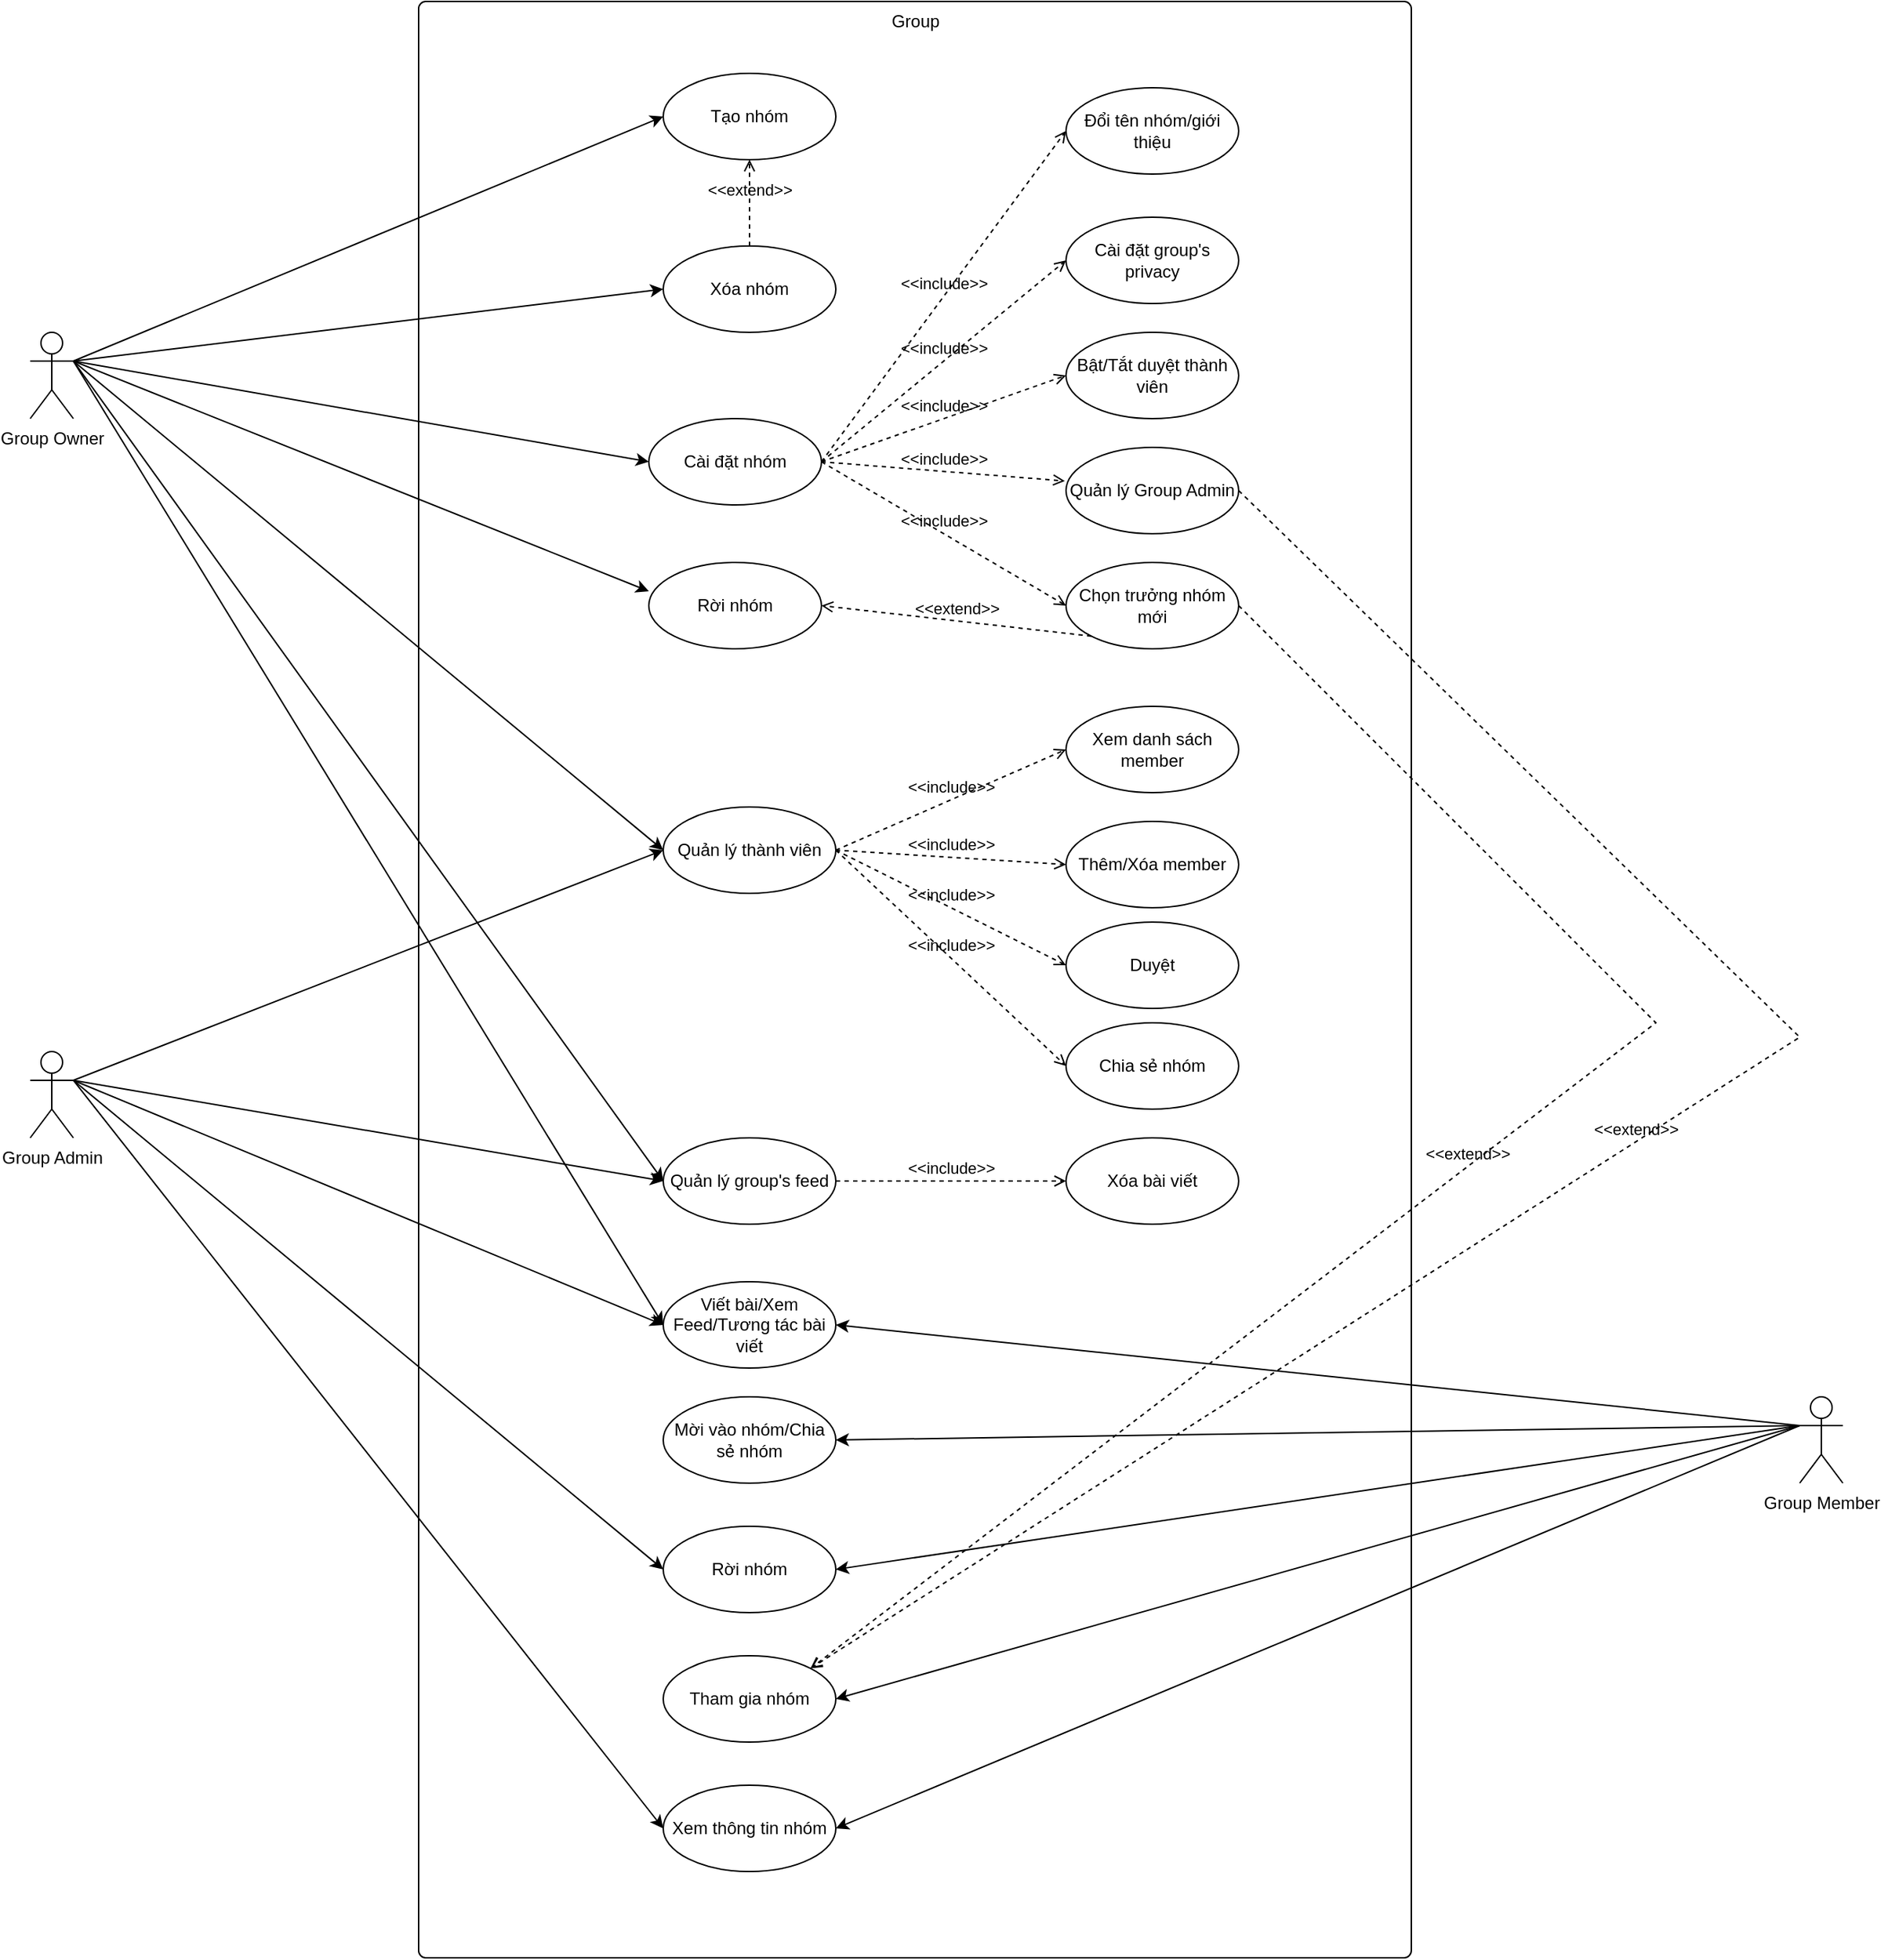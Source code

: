 <mxfile version="17.4.6" type="github">
  <diagram id="vBMhlzHLtAM84S8c8hDt" name="Page-1">
    <mxGraphModel dx="3555" dy="1843" grid="1" gridSize="10" guides="1" tooltips="1" connect="1" arrows="1" fold="1" page="1" pageScale="1" pageWidth="850" pageHeight="1100" math="0" shadow="0">
      <root>
        <mxCell id="0" />
        <mxCell id="1" parent="0" />
        <mxCell id="nIRFVhxDrKVk5EA2-0tX-94" value="Group" style="html=1;align=center;verticalAlign=top;rounded=1;absoluteArcSize=1;arcSize=10;dashed=0;" vertex="1" parent="1">
          <mxGeometry x="550" y="30" width="690" height="1360" as="geometry" />
        </mxCell>
        <mxCell id="nIRFVhxDrKVk5EA2-0tX-1" value="Group Owner" style="shape=umlActor;verticalLabelPosition=bottom;verticalAlign=top;html=1;" vertex="1" parent="1">
          <mxGeometry x="280" y="260" width="30" height="60" as="geometry" />
        </mxCell>
        <mxCell id="nIRFVhxDrKVk5EA2-0tX-2" value="Group Admin" style="shape=umlActor;verticalLabelPosition=bottom;verticalAlign=top;html=1;" vertex="1" parent="1">
          <mxGeometry x="280" y="760" width="30" height="60" as="geometry" />
        </mxCell>
        <mxCell id="nIRFVhxDrKVk5EA2-0tX-3" value="Group Member" style="shape=umlActor;verticalLabelPosition=bottom;verticalAlign=top;html=1;" vertex="1" parent="1">
          <mxGeometry x="1510" y="1000" width="30" height="60" as="geometry" />
        </mxCell>
        <mxCell id="nIRFVhxDrKVk5EA2-0tX-24" value="Tạo nhóm" style="ellipse;whiteSpace=wrap;html=1;verticalAlign=middle;" vertex="1" parent="1">
          <mxGeometry x="720" y="80" width="120" height="60" as="geometry" />
        </mxCell>
        <mxCell id="nIRFVhxDrKVk5EA2-0tX-26" value="Cài đặt nhóm" style="ellipse;whiteSpace=wrap;html=1;verticalAlign=middle;" vertex="1" parent="1">
          <mxGeometry x="710" y="320" width="120" height="60" as="geometry" />
        </mxCell>
        <mxCell id="nIRFVhxDrKVk5EA2-0tX-28" value="Quản lý thành viên" style="ellipse;whiteSpace=wrap;html=1;verticalAlign=middle;" vertex="1" parent="1">
          <mxGeometry x="720" y="590" width="120" height="60" as="geometry" />
        </mxCell>
        <mxCell id="nIRFVhxDrKVk5EA2-0tX-30" value="Quản lý group&#39;s feed" style="ellipse;whiteSpace=wrap;html=1;verticalAlign=middle;" vertex="1" parent="1">
          <mxGeometry x="720" y="820" width="120" height="60" as="geometry" />
        </mxCell>
        <mxCell id="nIRFVhxDrKVk5EA2-0tX-32" value="Xóa nhóm" style="ellipse;whiteSpace=wrap;html=1;verticalAlign=middle;" vertex="1" parent="1">
          <mxGeometry x="720" y="200" width="120" height="60" as="geometry" />
        </mxCell>
        <mxCell id="nIRFVhxDrKVk5EA2-0tX-35" value="&amp;lt;&amp;lt;extend&amp;gt;&amp;gt;" style="html=1;verticalAlign=bottom;labelBackgroundColor=none;endArrow=open;endFill=0;dashed=1;rounded=0;exitX=0.5;exitY=0;exitDx=0;exitDy=0;entryX=0.5;entryY=1;entryDx=0;entryDy=0;" edge="1" parent="1" source="nIRFVhxDrKVk5EA2-0tX-32" target="nIRFVhxDrKVk5EA2-0tX-24">
          <mxGeometry width="160" relative="1" as="geometry">
            <mxPoint x="930" y="200" as="sourcePoint" />
            <mxPoint x="1090" y="200" as="targetPoint" />
          </mxGeometry>
        </mxCell>
        <mxCell id="nIRFVhxDrKVk5EA2-0tX-36" value="Cài đặt group&#39;s privacy" style="ellipse;whiteSpace=wrap;html=1;" vertex="1" parent="1">
          <mxGeometry x="1000" y="180" width="120" height="60" as="geometry" />
        </mxCell>
        <mxCell id="nIRFVhxDrKVk5EA2-0tX-38" value="&amp;lt;&amp;lt;include&amp;gt;&amp;gt;" style="html=1;verticalAlign=bottom;labelBackgroundColor=none;endArrow=open;endFill=0;dashed=1;rounded=0;exitX=1;exitY=0.5;exitDx=0;exitDy=0;entryX=0;entryY=0.5;entryDx=0;entryDy=0;" edge="1" parent="1" source="nIRFVhxDrKVk5EA2-0tX-26" target="nIRFVhxDrKVk5EA2-0tX-36">
          <mxGeometry width="160" relative="1" as="geometry">
            <mxPoint x="880" y="400" as="sourcePoint" />
            <mxPoint x="1040" y="400" as="targetPoint" />
          </mxGeometry>
        </mxCell>
        <mxCell id="nIRFVhxDrKVk5EA2-0tX-39" value="Bật/Tắt duyệt thành viên" style="ellipse;whiteSpace=wrap;html=1;" vertex="1" parent="1">
          <mxGeometry x="1000" y="260" width="120" height="60" as="geometry" />
        </mxCell>
        <mxCell id="nIRFVhxDrKVk5EA2-0tX-40" value="&amp;lt;&amp;lt;include&amp;gt;&amp;gt;" style="html=1;verticalAlign=bottom;labelBackgroundColor=none;endArrow=open;endFill=0;dashed=1;rounded=0;exitX=1;exitY=0.5;exitDx=0;exitDy=0;entryX=0;entryY=0.5;entryDx=0;entryDy=0;" edge="1" parent="1" source="nIRFVhxDrKVk5EA2-0tX-26" target="nIRFVhxDrKVk5EA2-0tX-39">
          <mxGeometry width="160" relative="1" as="geometry">
            <mxPoint x="850" y="340" as="sourcePoint" />
            <mxPoint x="980" y="280" as="targetPoint" />
          </mxGeometry>
        </mxCell>
        <mxCell id="nIRFVhxDrKVk5EA2-0tX-41" value="Quản lý Group Admin" style="ellipse;whiteSpace=wrap;html=1;" vertex="1" parent="1">
          <mxGeometry x="1000" y="340" width="120" height="60" as="geometry" />
        </mxCell>
        <mxCell id="nIRFVhxDrKVk5EA2-0tX-42" value="&amp;lt;&amp;lt;include&amp;gt;&amp;gt;" style="html=1;verticalAlign=bottom;labelBackgroundColor=none;endArrow=open;endFill=0;dashed=1;rounded=0;exitX=1;exitY=0.5;exitDx=0;exitDy=0;entryX=-0.007;entryY=0.389;entryDx=0;entryDy=0;entryPerimeter=0;" edge="1" parent="1" source="nIRFVhxDrKVk5EA2-0tX-26" target="nIRFVhxDrKVk5EA2-0tX-41">
          <mxGeometry width="160" relative="1" as="geometry">
            <mxPoint x="850" y="340" as="sourcePoint" />
            <mxPoint x="1010" y="300" as="targetPoint" />
          </mxGeometry>
        </mxCell>
        <mxCell id="nIRFVhxDrKVk5EA2-0tX-43" value="Chọn trưởng nhóm mới" style="ellipse;whiteSpace=wrap;html=1;" vertex="1" parent="1">
          <mxGeometry x="1000" y="420" width="120" height="60" as="geometry" />
        </mxCell>
        <mxCell id="nIRFVhxDrKVk5EA2-0tX-44" value="&amp;lt;&amp;lt;include&amp;gt;&amp;gt;" style="html=1;verticalAlign=bottom;labelBackgroundColor=none;endArrow=open;endFill=0;dashed=1;rounded=0;exitX=1;exitY=0.5;exitDx=0;exitDy=0;entryX=0;entryY=0.5;entryDx=0;entryDy=0;" edge="1" parent="1" source="nIRFVhxDrKVk5EA2-0tX-26" target="nIRFVhxDrKVk5EA2-0tX-43">
          <mxGeometry width="160" relative="1" as="geometry">
            <mxPoint x="850" y="340" as="sourcePoint" />
            <mxPoint x="1009.16" y="383.34" as="targetPoint" />
          </mxGeometry>
        </mxCell>
        <mxCell id="nIRFVhxDrKVk5EA2-0tX-46" value="Viết bài/Xem Feed/Tương tác bài viết" style="ellipse;whiteSpace=wrap;html=1;verticalAlign=middle;" vertex="1" parent="1">
          <mxGeometry x="720" y="920" width="120" height="60" as="geometry" />
        </mxCell>
        <mxCell id="nIRFVhxDrKVk5EA2-0tX-48" value="Xem danh sách member" style="ellipse;whiteSpace=wrap;html=1;" vertex="1" parent="1">
          <mxGeometry x="1000" y="520" width="120" height="60" as="geometry" />
        </mxCell>
        <mxCell id="nIRFVhxDrKVk5EA2-0tX-49" value="Thêm/Xóa member" style="ellipse;whiteSpace=wrap;html=1;" vertex="1" parent="1">
          <mxGeometry x="1000" y="600" width="120" height="60" as="geometry" />
        </mxCell>
        <mxCell id="nIRFVhxDrKVk5EA2-0tX-50" value="Duyệt" style="ellipse;whiteSpace=wrap;html=1;" vertex="1" parent="1">
          <mxGeometry x="1000" y="670" width="120" height="60" as="geometry" />
        </mxCell>
        <mxCell id="nIRFVhxDrKVk5EA2-0tX-51" value="&amp;lt;&amp;lt;include&amp;gt;&amp;gt;" style="html=1;verticalAlign=bottom;labelBackgroundColor=none;endArrow=open;endFill=0;dashed=1;rounded=0;exitX=1;exitY=0.5;exitDx=0;exitDy=0;entryX=0;entryY=0.5;entryDx=0;entryDy=0;" edge="1" parent="1" source="nIRFVhxDrKVk5EA2-0tX-28" target="nIRFVhxDrKVk5EA2-0tX-48">
          <mxGeometry width="160" relative="1" as="geometry">
            <mxPoint x="820" y="620.0" as="sourcePoint" />
            <mxPoint x="980" y="500.0" as="targetPoint" />
          </mxGeometry>
        </mxCell>
        <mxCell id="nIRFVhxDrKVk5EA2-0tX-52" value="&amp;lt;&amp;lt;include&amp;gt;&amp;gt;" style="html=1;verticalAlign=bottom;labelBackgroundColor=none;endArrow=open;endFill=0;dashed=1;rounded=0;exitX=1;exitY=0.5;exitDx=0;exitDy=0;entryX=0;entryY=0.5;entryDx=0;entryDy=0;" edge="1" parent="1" source="nIRFVhxDrKVk5EA2-0tX-28" target="nIRFVhxDrKVk5EA2-0tX-49">
          <mxGeometry width="160" relative="1" as="geometry">
            <mxPoint x="850" y="670.0" as="sourcePoint" />
            <mxPoint x="1010" y="600.0" as="targetPoint" />
          </mxGeometry>
        </mxCell>
        <mxCell id="nIRFVhxDrKVk5EA2-0tX-53" value="&amp;lt;&amp;lt;include&amp;gt;&amp;gt;" style="html=1;verticalAlign=bottom;labelBackgroundColor=none;endArrow=open;endFill=0;dashed=1;rounded=0;exitX=1;exitY=0.5;exitDx=0;exitDy=0;entryX=0;entryY=0.5;entryDx=0;entryDy=0;" edge="1" parent="1" source="nIRFVhxDrKVk5EA2-0tX-28" target="nIRFVhxDrKVk5EA2-0tX-50">
          <mxGeometry width="160" relative="1" as="geometry">
            <mxPoint x="850" y="670.0" as="sourcePoint" />
            <mxPoint x="1010" y="680.0" as="targetPoint" />
          </mxGeometry>
        </mxCell>
        <mxCell id="nIRFVhxDrKVk5EA2-0tX-57" value="" style="endArrow=classic;html=1;rounded=0;entryX=0;entryY=0.5;entryDx=0;entryDy=0;" edge="1" parent="1" target="nIRFVhxDrKVk5EA2-0tX-24">
          <mxGeometry width="50" height="50" relative="1" as="geometry">
            <mxPoint x="310" y="280" as="sourcePoint" />
            <mxPoint x="900" y="520" as="targetPoint" />
          </mxGeometry>
        </mxCell>
        <mxCell id="nIRFVhxDrKVk5EA2-0tX-58" value="" style="endArrow=classic;html=1;rounded=0;entryX=0;entryY=0.5;entryDx=0;entryDy=0;exitX=1;exitY=0.333;exitDx=0;exitDy=0;exitPerimeter=0;" edge="1" parent="1" source="nIRFVhxDrKVk5EA2-0tX-1" target="nIRFVhxDrKVk5EA2-0tX-32">
          <mxGeometry width="50" height="50" relative="1" as="geometry">
            <mxPoint x="320" y="290.0" as="sourcePoint" />
            <mxPoint x="600" y="120" as="targetPoint" />
          </mxGeometry>
        </mxCell>
        <mxCell id="nIRFVhxDrKVk5EA2-0tX-59" value="" style="endArrow=classic;html=1;rounded=0;entryX=0;entryY=0.5;entryDx=0;entryDy=0;" edge="1" parent="1" target="nIRFVhxDrKVk5EA2-0tX-26">
          <mxGeometry width="50" height="50" relative="1" as="geometry">
            <mxPoint x="310" y="280" as="sourcePoint" />
            <mxPoint x="600" y="240.0" as="targetPoint" />
          </mxGeometry>
        </mxCell>
        <mxCell id="nIRFVhxDrKVk5EA2-0tX-60" value="" style="endArrow=classic;html=1;rounded=0;entryX=0;entryY=0.5;entryDx=0;entryDy=0;" edge="1" parent="1" target="nIRFVhxDrKVk5EA2-0tX-28">
          <mxGeometry width="50" height="50" relative="1" as="geometry">
            <mxPoint x="310" y="280" as="sourcePoint" />
            <mxPoint x="600" y="340.0" as="targetPoint" />
          </mxGeometry>
        </mxCell>
        <mxCell id="nIRFVhxDrKVk5EA2-0tX-61" value="" style="endArrow=classic;html=1;rounded=0;entryX=0;entryY=0.5;entryDx=0;entryDy=0;exitX=1;exitY=0.333;exitDx=0;exitDy=0;exitPerimeter=0;" edge="1" parent="1" source="nIRFVhxDrKVk5EA2-0tX-1" target="nIRFVhxDrKVk5EA2-0tX-30">
          <mxGeometry width="50" height="50" relative="1" as="geometry">
            <mxPoint x="320" y="290.0" as="sourcePoint" />
            <mxPoint x="600" y="670.0" as="targetPoint" />
          </mxGeometry>
        </mxCell>
        <mxCell id="nIRFVhxDrKVk5EA2-0tX-62" value="Xóa bài viết" style="ellipse;whiteSpace=wrap;html=1;" vertex="1" parent="1">
          <mxGeometry x="1000" y="820" width="120" height="60" as="geometry" />
        </mxCell>
        <mxCell id="nIRFVhxDrKVk5EA2-0tX-63" value="&amp;lt;&amp;lt;include&amp;gt;&amp;gt;" style="html=1;verticalAlign=bottom;labelBackgroundColor=none;endArrow=open;endFill=0;dashed=1;rounded=0;exitX=1;exitY=0.5;exitDx=0;exitDy=0;entryX=0;entryY=0.5;entryDx=0;entryDy=0;" edge="1" parent="1" source="nIRFVhxDrKVk5EA2-0tX-30" target="nIRFVhxDrKVk5EA2-0tX-62">
          <mxGeometry width="160" relative="1" as="geometry">
            <mxPoint x="850" y="670.0" as="sourcePoint" />
            <mxPoint x="1010" y="750.0" as="targetPoint" />
          </mxGeometry>
        </mxCell>
        <mxCell id="nIRFVhxDrKVk5EA2-0tX-64" value="Đổi tên nhóm/giới thiệu" style="ellipse;whiteSpace=wrap;html=1;" vertex="1" parent="1">
          <mxGeometry x="1000" y="90" width="120" height="60" as="geometry" />
        </mxCell>
        <mxCell id="nIRFVhxDrKVk5EA2-0tX-65" value="&amp;lt;&amp;lt;include&amp;gt;&amp;gt;" style="html=1;verticalAlign=bottom;labelBackgroundColor=none;endArrow=open;endFill=0;dashed=1;rounded=0;exitX=1;exitY=0.5;exitDx=0;exitDy=0;entryX=0;entryY=0.5;entryDx=0;entryDy=0;" edge="1" parent="1" source="nIRFVhxDrKVk5EA2-0tX-26" target="nIRFVhxDrKVk5EA2-0tX-64">
          <mxGeometry width="160" relative="1" as="geometry">
            <mxPoint x="850" y="340.0" as="sourcePoint" />
            <mxPoint x="1010" y="220.0" as="targetPoint" />
          </mxGeometry>
        </mxCell>
        <mxCell id="nIRFVhxDrKVk5EA2-0tX-66" value="" style="endArrow=classic;html=1;rounded=0;entryX=0;entryY=0.5;entryDx=0;entryDy=0;exitX=1;exitY=0.333;exitDx=0;exitDy=0;exitPerimeter=0;" edge="1" parent="1" source="nIRFVhxDrKVk5EA2-0tX-2" target="nIRFVhxDrKVk5EA2-0tX-28">
          <mxGeometry width="50" height="50" relative="1" as="geometry">
            <mxPoint x="320" y="290.0" as="sourcePoint" />
            <mxPoint x="600" y="840" as="targetPoint" />
          </mxGeometry>
        </mxCell>
        <mxCell id="nIRFVhxDrKVk5EA2-0tX-67" value="" style="endArrow=classic;html=1;rounded=0;entryX=0;entryY=0.5;entryDx=0;entryDy=0;" edge="1" parent="1" target="nIRFVhxDrKVk5EA2-0tX-30">
          <mxGeometry width="50" height="50" relative="1" as="geometry">
            <mxPoint x="310" y="780" as="sourcePoint" />
            <mxPoint x="600" y="630.0" as="targetPoint" />
          </mxGeometry>
        </mxCell>
        <mxCell id="nIRFVhxDrKVk5EA2-0tX-68" value="" style="endArrow=classic;html=1;rounded=0;exitX=1;exitY=0.333;exitDx=0;exitDy=0;exitPerimeter=0;entryX=0;entryY=0.5;entryDx=0;entryDy=0;" edge="1" parent="1" source="nIRFVhxDrKVk5EA2-0tX-1" target="nIRFVhxDrKVk5EA2-0tX-46">
          <mxGeometry width="50" height="50" relative="1" as="geometry">
            <mxPoint x="320" y="290.0" as="sourcePoint" />
            <mxPoint x="580" y="950" as="targetPoint" />
          </mxGeometry>
        </mxCell>
        <mxCell id="nIRFVhxDrKVk5EA2-0tX-69" value="" style="endArrow=classic;html=1;rounded=0;entryX=0;entryY=0.5;entryDx=0;entryDy=0;exitX=1;exitY=0.333;exitDx=0;exitDy=0;exitPerimeter=0;" edge="1" parent="1" source="nIRFVhxDrKVk5EA2-0tX-2" target="nIRFVhxDrKVk5EA2-0tX-46">
          <mxGeometry width="50" height="50" relative="1" as="geometry">
            <mxPoint x="320" y="790" as="sourcePoint" />
            <mxPoint x="600" y="840" as="targetPoint" />
          </mxGeometry>
        </mxCell>
        <mxCell id="nIRFVhxDrKVk5EA2-0tX-70" value="" style="endArrow=classic;html=1;rounded=0;entryX=1;entryY=0.5;entryDx=0;entryDy=0;exitX=0;exitY=0.333;exitDx=0;exitDy=0;exitPerimeter=0;" edge="1" parent="1" source="nIRFVhxDrKVk5EA2-0tX-3" target="nIRFVhxDrKVk5EA2-0tX-46">
          <mxGeometry width="50" height="50" relative="1" as="geometry">
            <mxPoint x="310" y="950" as="sourcePoint" />
            <mxPoint x="570" y="970" as="targetPoint" />
          </mxGeometry>
        </mxCell>
        <mxCell id="nIRFVhxDrKVk5EA2-0tX-74" value="Mời vào nhóm/Chia sẻ nhóm" style="ellipse;whiteSpace=wrap;html=1;verticalAlign=middle;" vertex="1" parent="1">
          <mxGeometry x="720" y="1000" width="120" height="60" as="geometry" />
        </mxCell>
        <mxCell id="nIRFVhxDrKVk5EA2-0tX-75" value="Rời nhóm" style="ellipse;whiteSpace=wrap;html=1;verticalAlign=middle;" vertex="1" parent="1">
          <mxGeometry x="720" y="1090" width="120" height="60" as="geometry" />
        </mxCell>
        <mxCell id="nIRFVhxDrKVk5EA2-0tX-76" value="Tham gia nhóm" style="ellipse;whiteSpace=wrap;html=1;verticalAlign=middle;" vertex="1" parent="1">
          <mxGeometry x="720" y="1180" width="120" height="60" as="geometry" />
        </mxCell>
        <mxCell id="nIRFVhxDrKVk5EA2-0tX-78" value="" style="endArrow=classic;html=1;rounded=0;entryX=1;entryY=0.5;entryDx=0;entryDy=0;exitX=0;exitY=0.333;exitDx=0;exitDy=0;exitPerimeter=0;" edge="1" parent="1" source="nIRFVhxDrKVk5EA2-0tX-3" target="nIRFVhxDrKVk5EA2-0tX-76">
          <mxGeometry width="50" height="50" relative="1" as="geometry">
            <mxPoint x="1480" y="1060" as="sourcePoint" />
            <mxPoint x="730.0" y="960" as="targetPoint" />
          </mxGeometry>
        </mxCell>
        <mxCell id="nIRFVhxDrKVk5EA2-0tX-79" value="" style="endArrow=classic;html=1;rounded=0;entryX=1;entryY=0.5;entryDx=0;entryDy=0;exitX=0;exitY=0.333;exitDx=0;exitDy=0;exitPerimeter=0;" edge="1" parent="1" source="nIRFVhxDrKVk5EA2-0tX-3" target="nIRFVhxDrKVk5EA2-0tX-75">
          <mxGeometry width="50" height="50" relative="1" as="geometry">
            <mxPoint x="1470" y="1040" as="sourcePoint" />
            <mxPoint x="730.0" y="1220" as="targetPoint" />
          </mxGeometry>
        </mxCell>
        <mxCell id="nIRFVhxDrKVk5EA2-0tX-80" value="" style="endArrow=classic;html=1;rounded=0;entryX=1;entryY=0.5;entryDx=0;entryDy=0;exitX=0;exitY=0.333;exitDx=0;exitDy=0;exitPerimeter=0;" edge="1" parent="1" source="nIRFVhxDrKVk5EA2-0tX-3" target="nIRFVhxDrKVk5EA2-0tX-74">
          <mxGeometry width="50" height="50" relative="1" as="geometry">
            <mxPoint x="1440" y="1030" as="sourcePoint" />
            <mxPoint x="730.0" y="1130" as="targetPoint" />
          </mxGeometry>
        </mxCell>
        <mxCell id="nIRFVhxDrKVk5EA2-0tX-81" value="" style="endArrow=classic;html=1;rounded=0;entryX=0;entryY=0.5;entryDx=0;entryDy=0;" edge="1" parent="1" target="nIRFVhxDrKVk5EA2-0tX-75">
          <mxGeometry width="50" height="50" relative="1" as="geometry">
            <mxPoint x="310" y="780" as="sourcePoint" />
            <mxPoint x="730.0" y="960" as="targetPoint" />
          </mxGeometry>
        </mxCell>
        <mxCell id="nIRFVhxDrKVk5EA2-0tX-82" value="&amp;lt;&amp;lt;extend&amp;gt;&amp;gt;" style="html=1;verticalAlign=bottom;labelBackgroundColor=none;endArrow=open;endFill=0;dashed=1;rounded=0;exitX=1;exitY=0.5;exitDx=0;exitDy=0;entryX=1;entryY=0;entryDx=0;entryDy=0;" edge="1" parent="1" source="nIRFVhxDrKVk5EA2-0tX-43" target="nIRFVhxDrKVk5EA2-0tX-76">
          <mxGeometry width="160" relative="1" as="geometry">
            <mxPoint x="790" y="210" as="sourcePoint" />
            <mxPoint x="790" y="150" as="targetPoint" />
            <Array as="points">
              <mxPoint x="1410" y="740" />
            </Array>
          </mxGeometry>
        </mxCell>
        <mxCell id="nIRFVhxDrKVk5EA2-0tX-83" value="&amp;lt;&amp;lt;extend&amp;gt;&amp;gt;" style="html=1;verticalAlign=bottom;labelBackgroundColor=none;endArrow=open;endFill=0;dashed=1;rounded=0;exitX=1;exitY=0.5;exitDx=0;exitDy=0;entryX=1;entryY=0;entryDx=0;entryDy=0;" edge="1" parent="1" source="nIRFVhxDrKVk5EA2-0tX-41" target="nIRFVhxDrKVk5EA2-0tX-76">
          <mxGeometry width="160" relative="1" as="geometry">
            <mxPoint x="1130" y="460" as="sourcePoint" />
            <mxPoint x="832.426" y="1198.787" as="targetPoint" />
            <Array as="points">
              <mxPoint x="1510" y="750" />
            </Array>
          </mxGeometry>
        </mxCell>
        <mxCell id="nIRFVhxDrKVk5EA2-0tX-85" value="Xem thông tin nhóm" style="ellipse;whiteSpace=wrap;html=1;verticalAlign=middle;" vertex="1" parent="1">
          <mxGeometry x="720" y="1270" width="120" height="60" as="geometry" />
        </mxCell>
        <mxCell id="nIRFVhxDrKVk5EA2-0tX-87" value="" style="endArrow=classic;html=1;rounded=0;entryX=0;entryY=0.5;entryDx=0;entryDy=0;exitX=1;exitY=0.333;exitDx=0;exitDy=0;exitPerimeter=0;" edge="1" parent="1" source="nIRFVhxDrKVk5EA2-0tX-2" target="nIRFVhxDrKVk5EA2-0tX-85">
          <mxGeometry width="50" height="50" relative="1" as="geometry">
            <mxPoint x="320" y="790" as="sourcePoint" />
            <mxPoint x="730" y="1130" as="targetPoint" />
          </mxGeometry>
        </mxCell>
        <mxCell id="nIRFVhxDrKVk5EA2-0tX-88" value="" style="endArrow=classic;html=1;rounded=0;entryX=1;entryY=0.5;entryDx=0;entryDy=0;exitX=0;exitY=0.333;exitDx=0;exitDy=0;exitPerimeter=0;" edge="1" parent="1" source="nIRFVhxDrKVk5EA2-0tX-3" target="nIRFVhxDrKVk5EA2-0tX-85">
          <mxGeometry width="50" height="50" relative="1" as="geometry">
            <mxPoint x="1500" y="1090" as="sourcePoint" />
            <mxPoint x="850" y="1220" as="targetPoint" />
          </mxGeometry>
        </mxCell>
        <mxCell id="nIRFVhxDrKVk5EA2-0tX-91" value="Rời nhóm" style="ellipse;whiteSpace=wrap;html=1;verticalAlign=middle;" vertex="1" parent="1">
          <mxGeometry x="710" y="420" width="120" height="60" as="geometry" />
        </mxCell>
        <mxCell id="nIRFVhxDrKVk5EA2-0tX-92" value="" style="endArrow=classic;html=1;rounded=0;entryX=0;entryY=0.333;entryDx=0;entryDy=0;exitX=1;exitY=0.333;exitDx=0;exitDy=0;exitPerimeter=0;entryPerimeter=0;" edge="1" parent="1" source="nIRFVhxDrKVk5EA2-0tX-1" target="nIRFVhxDrKVk5EA2-0tX-91">
          <mxGeometry width="50" height="50" relative="1" as="geometry">
            <mxPoint x="320" y="290" as="sourcePoint" />
            <mxPoint x="720" y="360" as="targetPoint" />
          </mxGeometry>
        </mxCell>
        <mxCell id="nIRFVhxDrKVk5EA2-0tX-93" value="&amp;lt;&amp;lt;extend&amp;gt;&amp;gt;" style="html=1;verticalAlign=bottom;labelBackgroundColor=none;endArrow=open;endFill=0;dashed=1;rounded=0;entryX=1;entryY=0.5;entryDx=0;entryDy=0;exitX=0;exitY=1;exitDx=0;exitDy=0;" edge="1" parent="1" source="nIRFVhxDrKVk5EA2-0tX-43" target="nIRFVhxDrKVk5EA2-0tX-91">
          <mxGeometry width="160" relative="1" as="geometry">
            <mxPoint x="740" y="520" as="sourcePoint" />
            <mxPoint x="900" y="520" as="targetPoint" />
          </mxGeometry>
        </mxCell>
        <mxCell id="nIRFVhxDrKVk5EA2-0tX-96" value="Chia sẻ nhóm" style="ellipse;whiteSpace=wrap;html=1;" vertex="1" parent="1">
          <mxGeometry x="1000" y="740" width="120" height="60" as="geometry" />
        </mxCell>
        <mxCell id="nIRFVhxDrKVk5EA2-0tX-97" value="&amp;lt;&amp;lt;include&amp;gt;&amp;gt;" style="html=1;verticalAlign=bottom;labelBackgroundColor=none;endArrow=open;endFill=0;dashed=1;rounded=0;exitX=1;exitY=0.5;exitDx=0;exitDy=0;entryX=0;entryY=0.5;entryDx=0;entryDy=0;" edge="1" parent="1" source="nIRFVhxDrKVk5EA2-0tX-28" target="nIRFVhxDrKVk5EA2-0tX-96">
          <mxGeometry width="160" relative="1" as="geometry">
            <mxPoint x="850.0" y="630" as="sourcePoint" />
            <mxPoint x="1010.0" y="710" as="targetPoint" />
          </mxGeometry>
        </mxCell>
      </root>
    </mxGraphModel>
  </diagram>
</mxfile>
